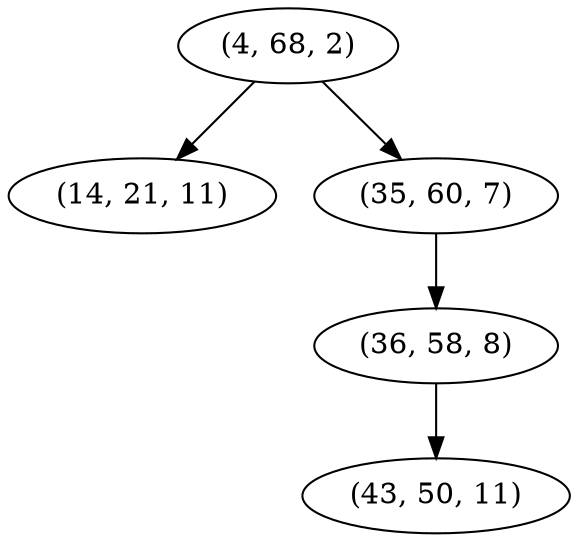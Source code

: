 digraph tree {
    "(4, 68, 2)";
    "(14, 21, 11)";
    "(35, 60, 7)";
    "(36, 58, 8)";
    "(43, 50, 11)";
    "(4, 68, 2)" -> "(14, 21, 11)";
    "(4, 68, 2)" -> "(35, 60, 7)";
    "(35, 60, 7)" -> "(36, 58, 8)";
    "(36, 58, 8)" -> "(43, 50, 11)";
}
